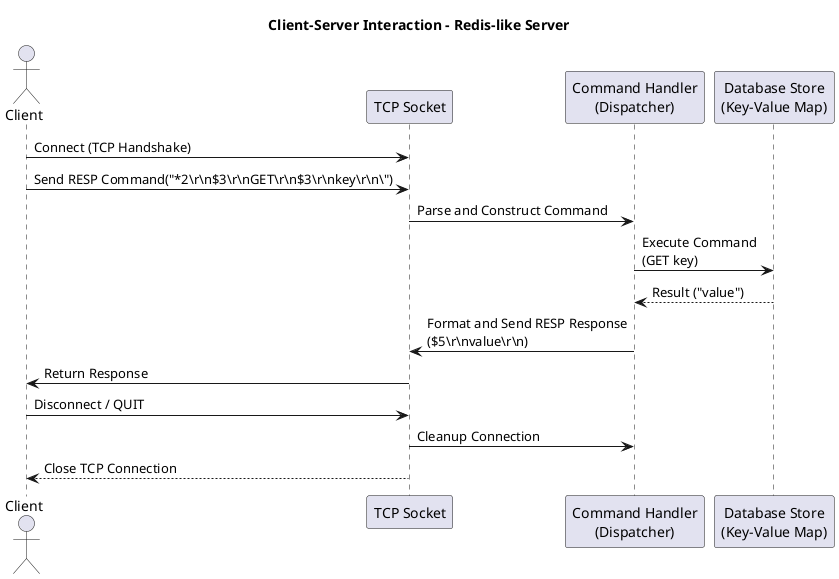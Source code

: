 @startuml
title Client-Server Interaction - Redis-like Server

actor Client
participant "TCP Socket" as Socket
participant "Command Handler\n(Dispatcher)" as Dispatcher
participant "Database Store\n(Key-Value Map)" as DB

Client -> Socket : Connect (TCP Handshake)
Client -> Socket : Send RESP Command("*2\\r\\n$3\\r\\nGET\\r\\n$3\\r\\nkey\\r\\n\")
Socket -> Dispatcher : Parse and Construct Command
Dispatcher -> DB : Execute Command\n(GET key)
DB --> Dispatcher : Result ("value")
Dispatcher -> Socket : Format and Send RESP Response\n($5\\r\\nvalue\\r\\n)
Socket -> Client : Return Response

Client -> Socket : Disconnect / QUIT
Socket -> Dispatcher : Cleanup Connection
Socket --> Client : Close TCP Connection

@enduml
